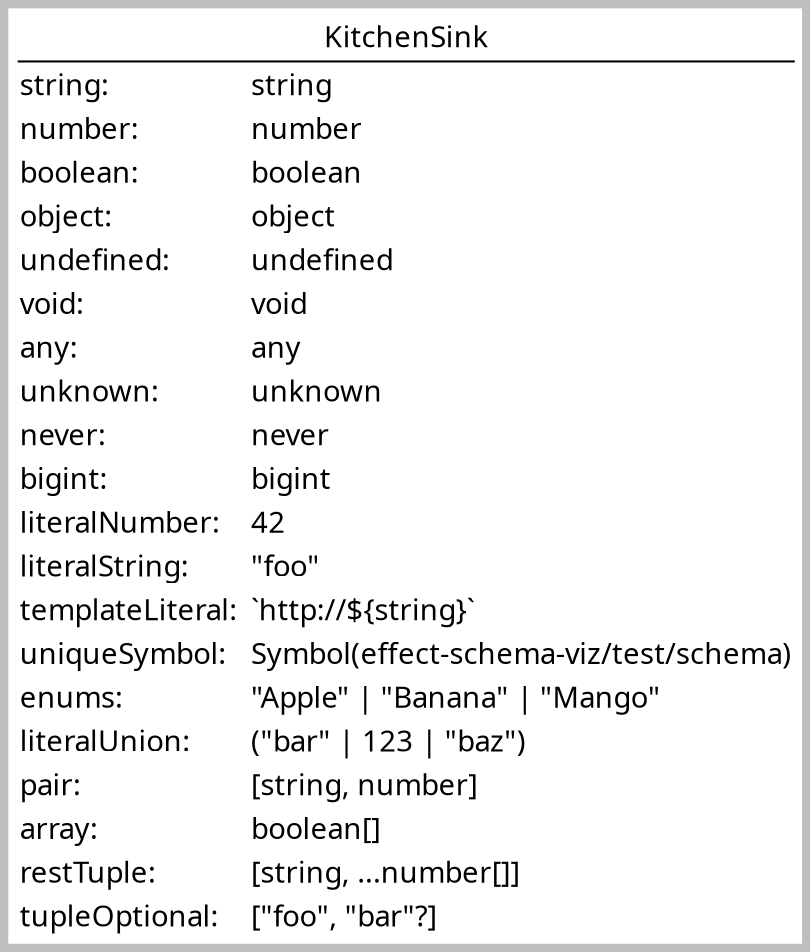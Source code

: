 digraph "Kitchen Sink" {
  bgcolor = "grey75";
  "KitchenSink" [
    label = <<table border="0" cellborder="0" cellspacing="4">
<tr><td colspan="2" border="1" sides="b">KitchenSink</td></tr>
<tr>
<td border="0" cellpadding="1" align="left">string:</td>
<td border="0" cellpadding="1" align="left">string</td>
</tr>
<tr>
<td border="0" cellpadding="1" align="left">number:</td>
<td border="0" cellpadding="1" align="left">number</td>
</tr>
<tr>
<td border="0" cellpadding="1" align="left">boolean:</td>
<td border="0" cellpadding="1" align="left">boolean</td>
</tr>
<tr>
<td border="0" cellpadding="1" align="left">object:</td>
<td border="0" cellpadding="1" align="left">object</td>
</tr>
<tr>
<td border="0" cellpadding="1" align="left">undefined:</td>
<td border="0" cellpadding="1" align="left">undefined</td>
</tr>
<tr>
<td border="0" cellpadding="1" align="left">void:</td>
<td border="0" cellpadding="1" align="left">void</td>
</tr>
<tr>
<td border="0" cellpadding="1" align="left">any:</td>
<td border="0" cellpadding="1" align="left">any</td>
</tr>
<tr>
<td border="0" cellpadding="1" align="left">unknown:</td>
<td border="0" cellpadding="1" align="left">unknown</td>
</tr>
<tr>
<td border="0" cellpadding="1" align="left">never:</td>
<td border="0" cellpadding="1" align="left">never</td>
</tr>
<tr>
<td border="0" cellpadding="1" align="left">bigint:</td>
<td border="0" cellpadding="1" align="left">bigint</td>
</tr>
<tr>
<td border="0" cellpadding="1" align="left">literalNumber:</td>
<td border="0" cellpadding="1" align="left">42</td>
</tr>
<tr>
<td border="0" cellpadding="1" align="left">literalString:</td>
<td border="0" cellpadding="1" align="left">"foo"</td>
</tr>
<tr>
<td border="0" cellpadding="1" align="left">templateLiteral:</td>
<td border="0" cellpadding="1" align="left">`http://${string}`</td>
</tr>
<tr>
<td border="0" cellpadding="1" align="left">uniqueSymbol:</td>
<td border="0" cellpadding="1" align="left">Symbol(effect-schema-viz/test/schema)</td>
</tr>
<tr>
<td border="0" cellpadding="1" align="left">enums:</td>
<td border="0" cellpadding="1" align="left">"Apple" | "Banana" | "Mango"</td>
</tr>
<tr>
<td border="0" cellpadding="1" align="left">literalUnion:</td>
<td border="0" cellpadding="1" align="left">("bar" | 123 | "baz")</td>
</tr>
<tr>
<td border="0" cellpadding="1" align="left">pair:</td>
<td border="0" cellpadding="1" align="left">[string, number]</td>
</tr>
<tr>
<td border="0" cellpadding="1" align="left">array:</td>
<td border="0" cellpadding="1" align="left">boolean[]</td>
</tr>
<tr>
<td border="0" cellpadding="1" align="left">restTuple:</td>
<td border="0" cellpadding="1" align="left">[string, ...number[]]</td>
</tr>
<tr>
<td border="0" cellpadding="1" align="left">tupleOptional:</td>
<td border="0" cellpadding="1" align="left">["foo", "bar"?]</td>
</tr>
</table>>;
    shape = "plain";
    style = "filled";
    fillcolor = "white";
    fontname = "CMU Typewriter Text";
  ];
}
